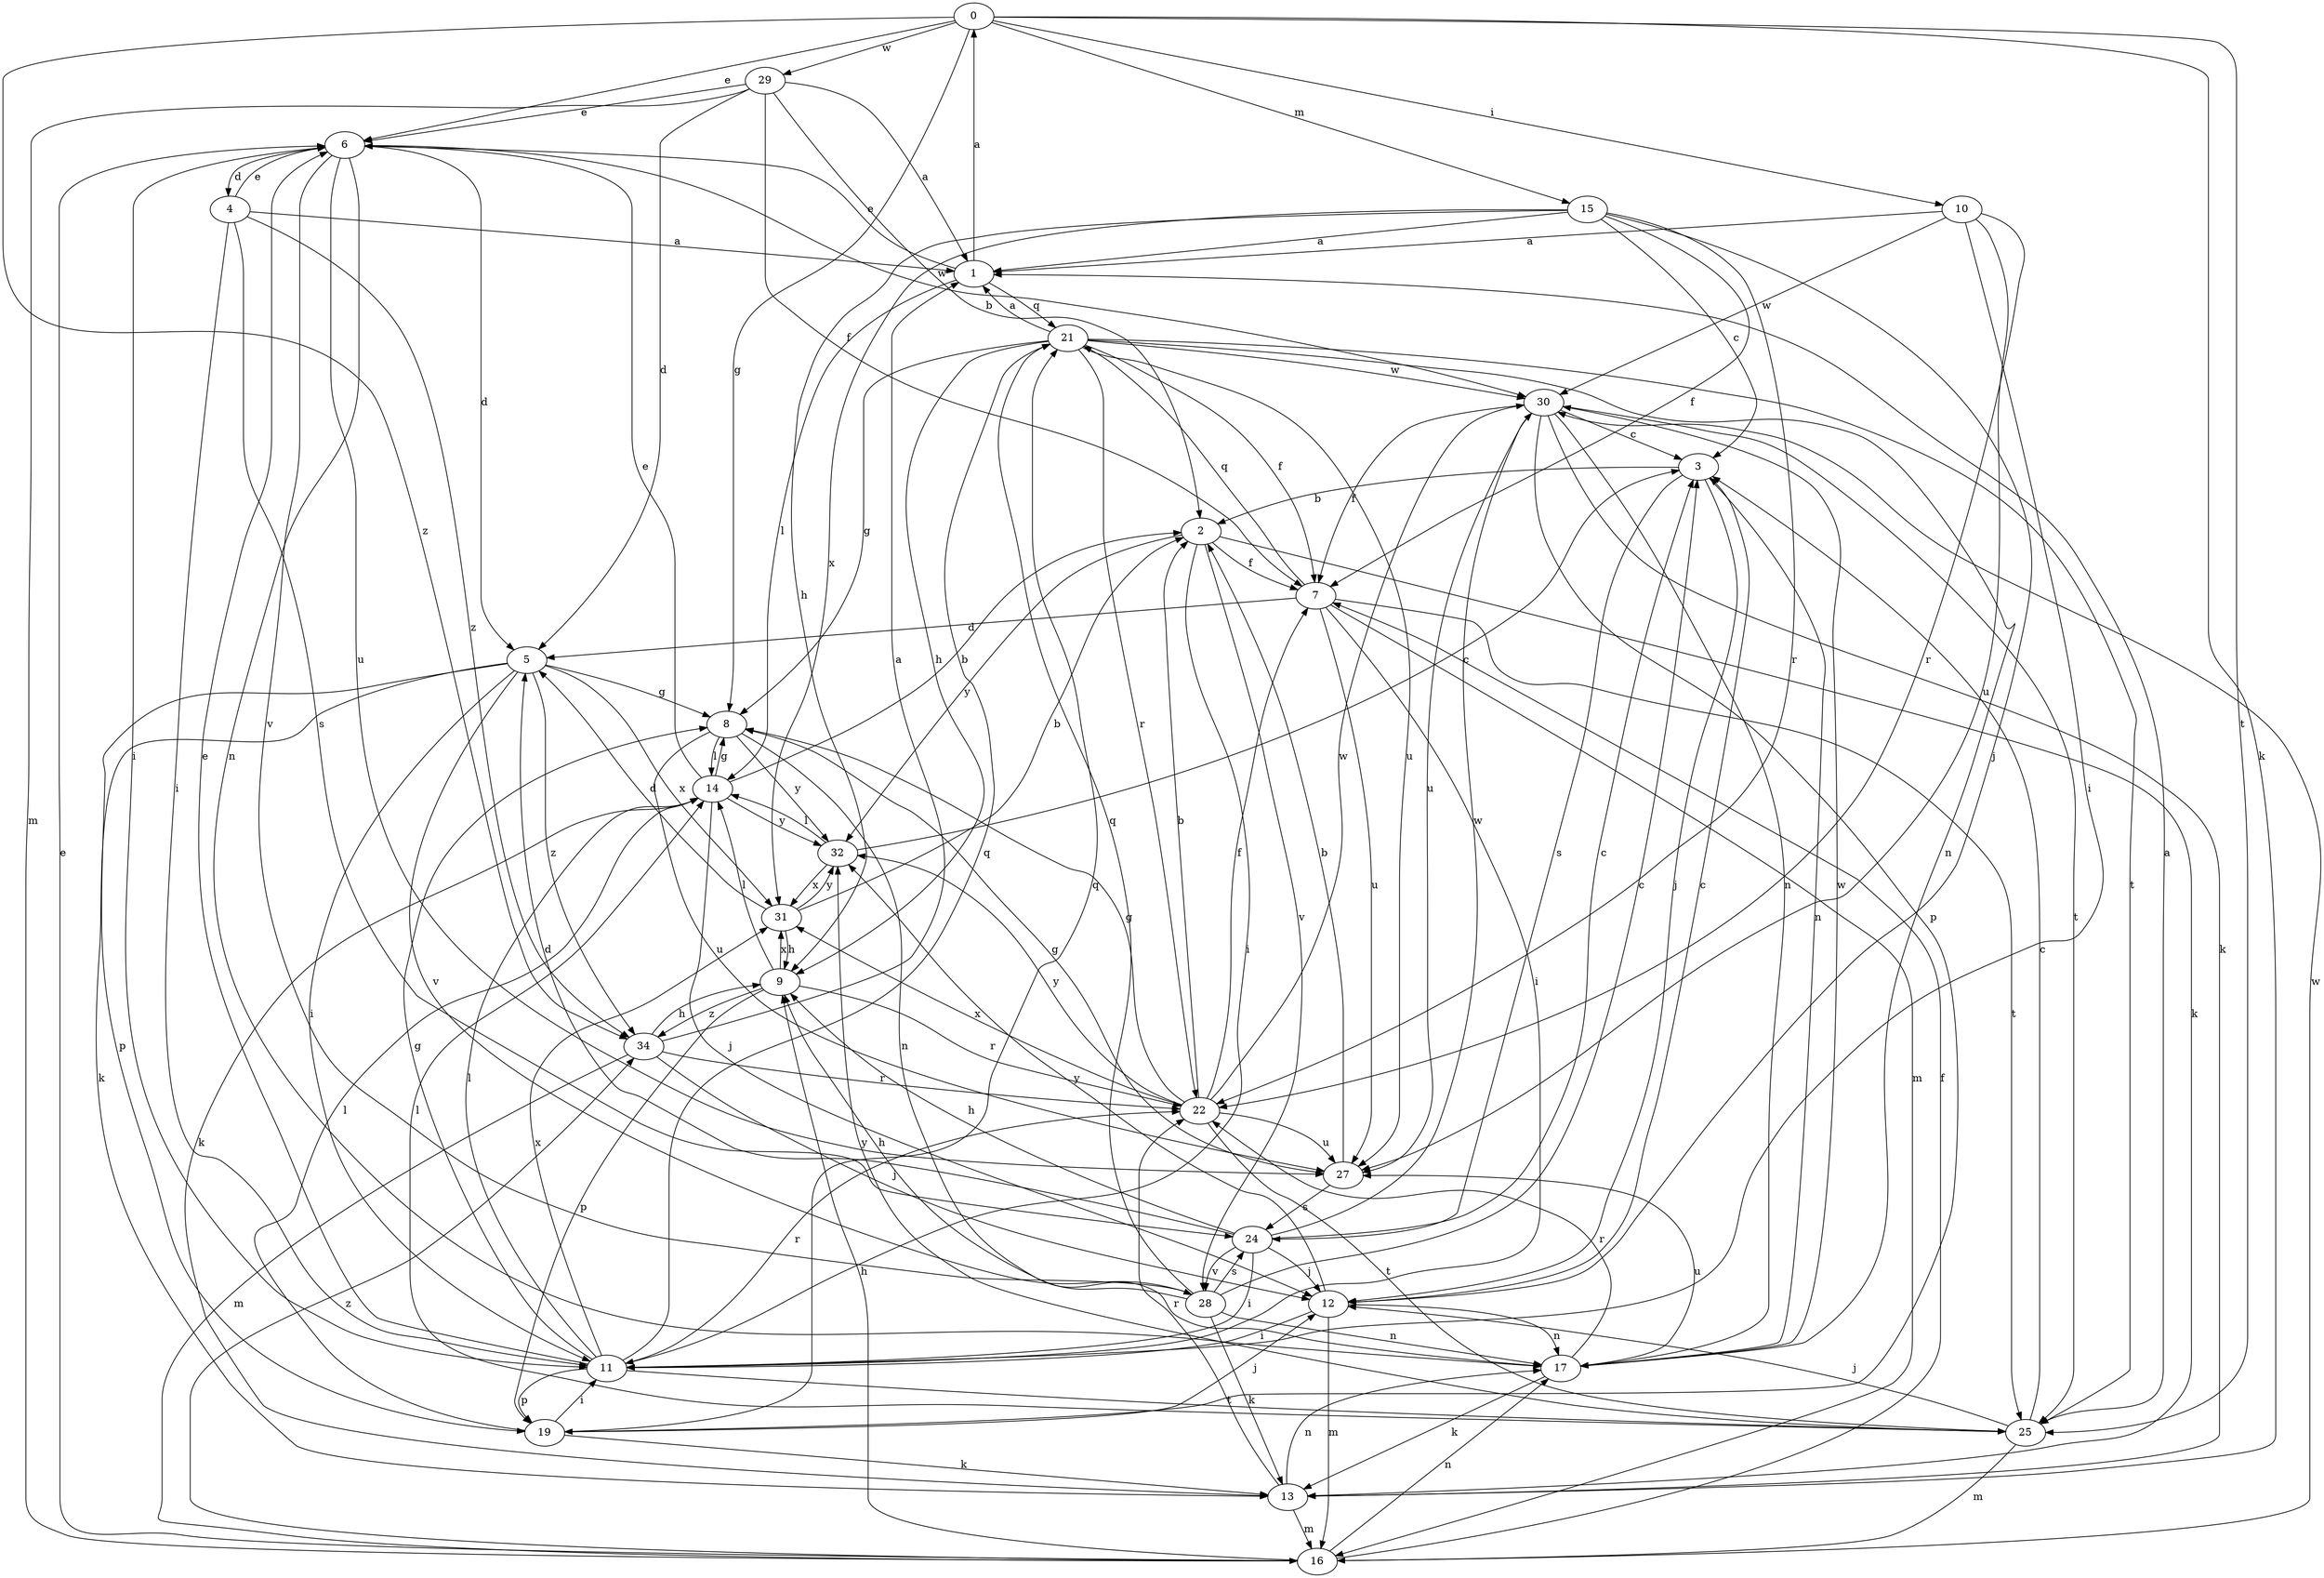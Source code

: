 strict digraph  {
0;
1;
2;
3;
4;
5;
6;
7;
8;
9;
10;
11;
12;
13;
14;
15;
16;
17;
19;
21;
22;
24;
25;
27;
28;
29;
30;
31;
32;
34;
0 -> 6  [label=e];
0 -> 8  [label=g];
0 -> 10  [label=i];
0 -> 13  [label=k];
0 -> 15  [label=m];
0 -> 25  [label=t];
0 -> 29  [label=w];
0 -> 34  [label=z];
1 -> 0  [label=a];
1 -> 6  [label=e];
1 -> 14  [label=l];
1 -> 21  [label=q];
2 -> 7  [label=f];
2 -> 11  [label=i];
2 -> 13  [label=k];
2 -> 28  [label=v];
2 -> 32  [label=y];
3 -> 2  [label=b];
3 -> 12  [label=j];
3 -> 17  [label=n];
3 -> 24  [label=s];
4 -> 1  [label=a];
4 -> 6  [label=e];
4 -> 11  [label=i];
4 -> 24  [label=s];
4 -> 34  [label=z];
5 -> 8  [label=g];
5 -> 11  [label=i];
5 -> 13  [label=k];
5 -> 19  [label=p];
5 -> 28  [label=v];
5 -> 31  [label=x];
5 -> 34  [label=z];
6 -> 4  [label=d];
6 -> 5  [label=d];
6 -> 11  [label=i];
6 -> 17  [label=n];
6 -> 27  [label=u];
6 -> 28  [label=v];
6 -> 30  [label=w];
7 -> 5  [label=d];
7 -> 11  [label=i];
7 -> 16  [label=m];
7 -> 21  [label=q];
7 -> 25  [label=t];
7 -> 27  [label=u];
8 -> 14  [label=l];
8 -> 17  [label=n];
8 -> 27  [label=u];
8 -> 32  [label=y];
9 -> 14  [label=l];
9 -> 19  [label=p];
9 -> 22  [label=r];
9 -> 31  [label=x];
9 -> 34  [label=z];
10 -> 1  [label=a];
10 -> 11  [label=i];
10 -> 22  [label=r];
10 -> 27  [label=u];
10 -> 30  [label=w];
11 -> 6  [label=e];
11 -> 8  [label=g];
11 -> 14  [label=l];
11 -> 19  [label=p];
11 -> 21  [label=q];
11 -> 22  [label=r];
11 -> 25  [label=t];
11 -> 31  [label=x];
12 -> 3  [label=c];
12 -> 11  [label=i];
12 -> 16  [label=m];
12 -> 17  [label=n];
12 -> 32  [label=y];
13 -> 16  [label=m];
13 -> 17  [label=n];
13 -> 22  [label=r];
14 -> 2  [label=b];
14 -> 6  [label=e];
14 -> 8  [label=g];
14 -> 12  [label=j];
14 -> 13  [label=k];
14 -> 32  [label=y];
15 -> 1  [label=a];
15 -> 3  [label=c];
15 -> 7  [label=f];
15 -> 9  [label=h];
15 -> 12  [label=j];
15 -> 22  [label=r];
15 -> 31  [label=x];
16 -> 6  [label=e];
16 -> 7  [label=f];
16 -> 9  [label=h];
16 -> 17  [label=n];
16 -> 30  [label=w];
16 -> 34  [label=z];
17 -> 13  [label=k];
17 -> 22  [label=r];
17 -> 27  [label=u];
17 -> 30  [label=w];
19 -> 11  [label=i];
19 -> 12  [label=j];
19 -> 13  [label=k];
19 -> 14  [label=l];
19 -> 21  [label=q];
21 -> 1  [label=a];
21 -> 7  [label=f];
21 -> 8  [label=g];
21 -> 9  [label=h];
21 -> 17  [label=n];
21 -> 22  [label=r];
21 -> 25  [label=t];
21 -> 27  [label=u];
21 -> 30  [label=w];
22 -> 2  [label=b];
22 -> 7  [label=f];
22 -> 8  [label=g];
22 -> 25  [label=t];
22 -> 27  [label=u];
22 -> 30  [label=w];
22 -> 31  [label=x];
22 -> 32  [label=y];
24 -> 3  [label=c];
24 -> 5  [label=d];
24 -> 9  [label=h];
24 -> 11  [label=i];
24 -> 12  [label=j];
24 -> 28  [label=v];
24 -> 30  [label=w];
25 -> 1  [label=a];
25 -> 3  [label=c];
25 -> 12  [label=j];
25 -> 14  [label=l];
25 -> 16  [label=m];
25 -> 32  [label=y];
27 -> 2  [label=b];
27 -> 8  [label=g];
27 -> 24  [label=s];
28 -> 3  [label=c];
28 -> 9  [label=h];
28 -> 13  [label=k];
28 -> 17  [label=n];
28 -> 21  [label=q];
28 -> 24  [label=s];
29 -> 1  [label=a];
29 -> 2  [label=b];
29 -> 5  [label=d];
29 -> 6  [label=e];
29 -> 7  [label=f];
29 -> 16  [label=m];
30 -> 3  [label=c];
30 -> 7  [label=f];
30 -> 13  [label=k];
30 -> 17  [label=n];
30 -> 19  [label=p];
30 -> 25  [label=t];
30 -> 27  [label=u];
31 -> 2  [label=b];
31 -> 5  [label=d];
31 -> 9  [label=h];
31 -> 32  [label=y];
32 -> 3  [label=c];
32 -> 14  [label=l];
32 -> 31  [label=x];
34 -> 1  [label=a];
34 -> 9  [label=h];
34 -> 12  [label=j];
34 -> 16  [label=m];
34 -> 22  [label=r];
}
